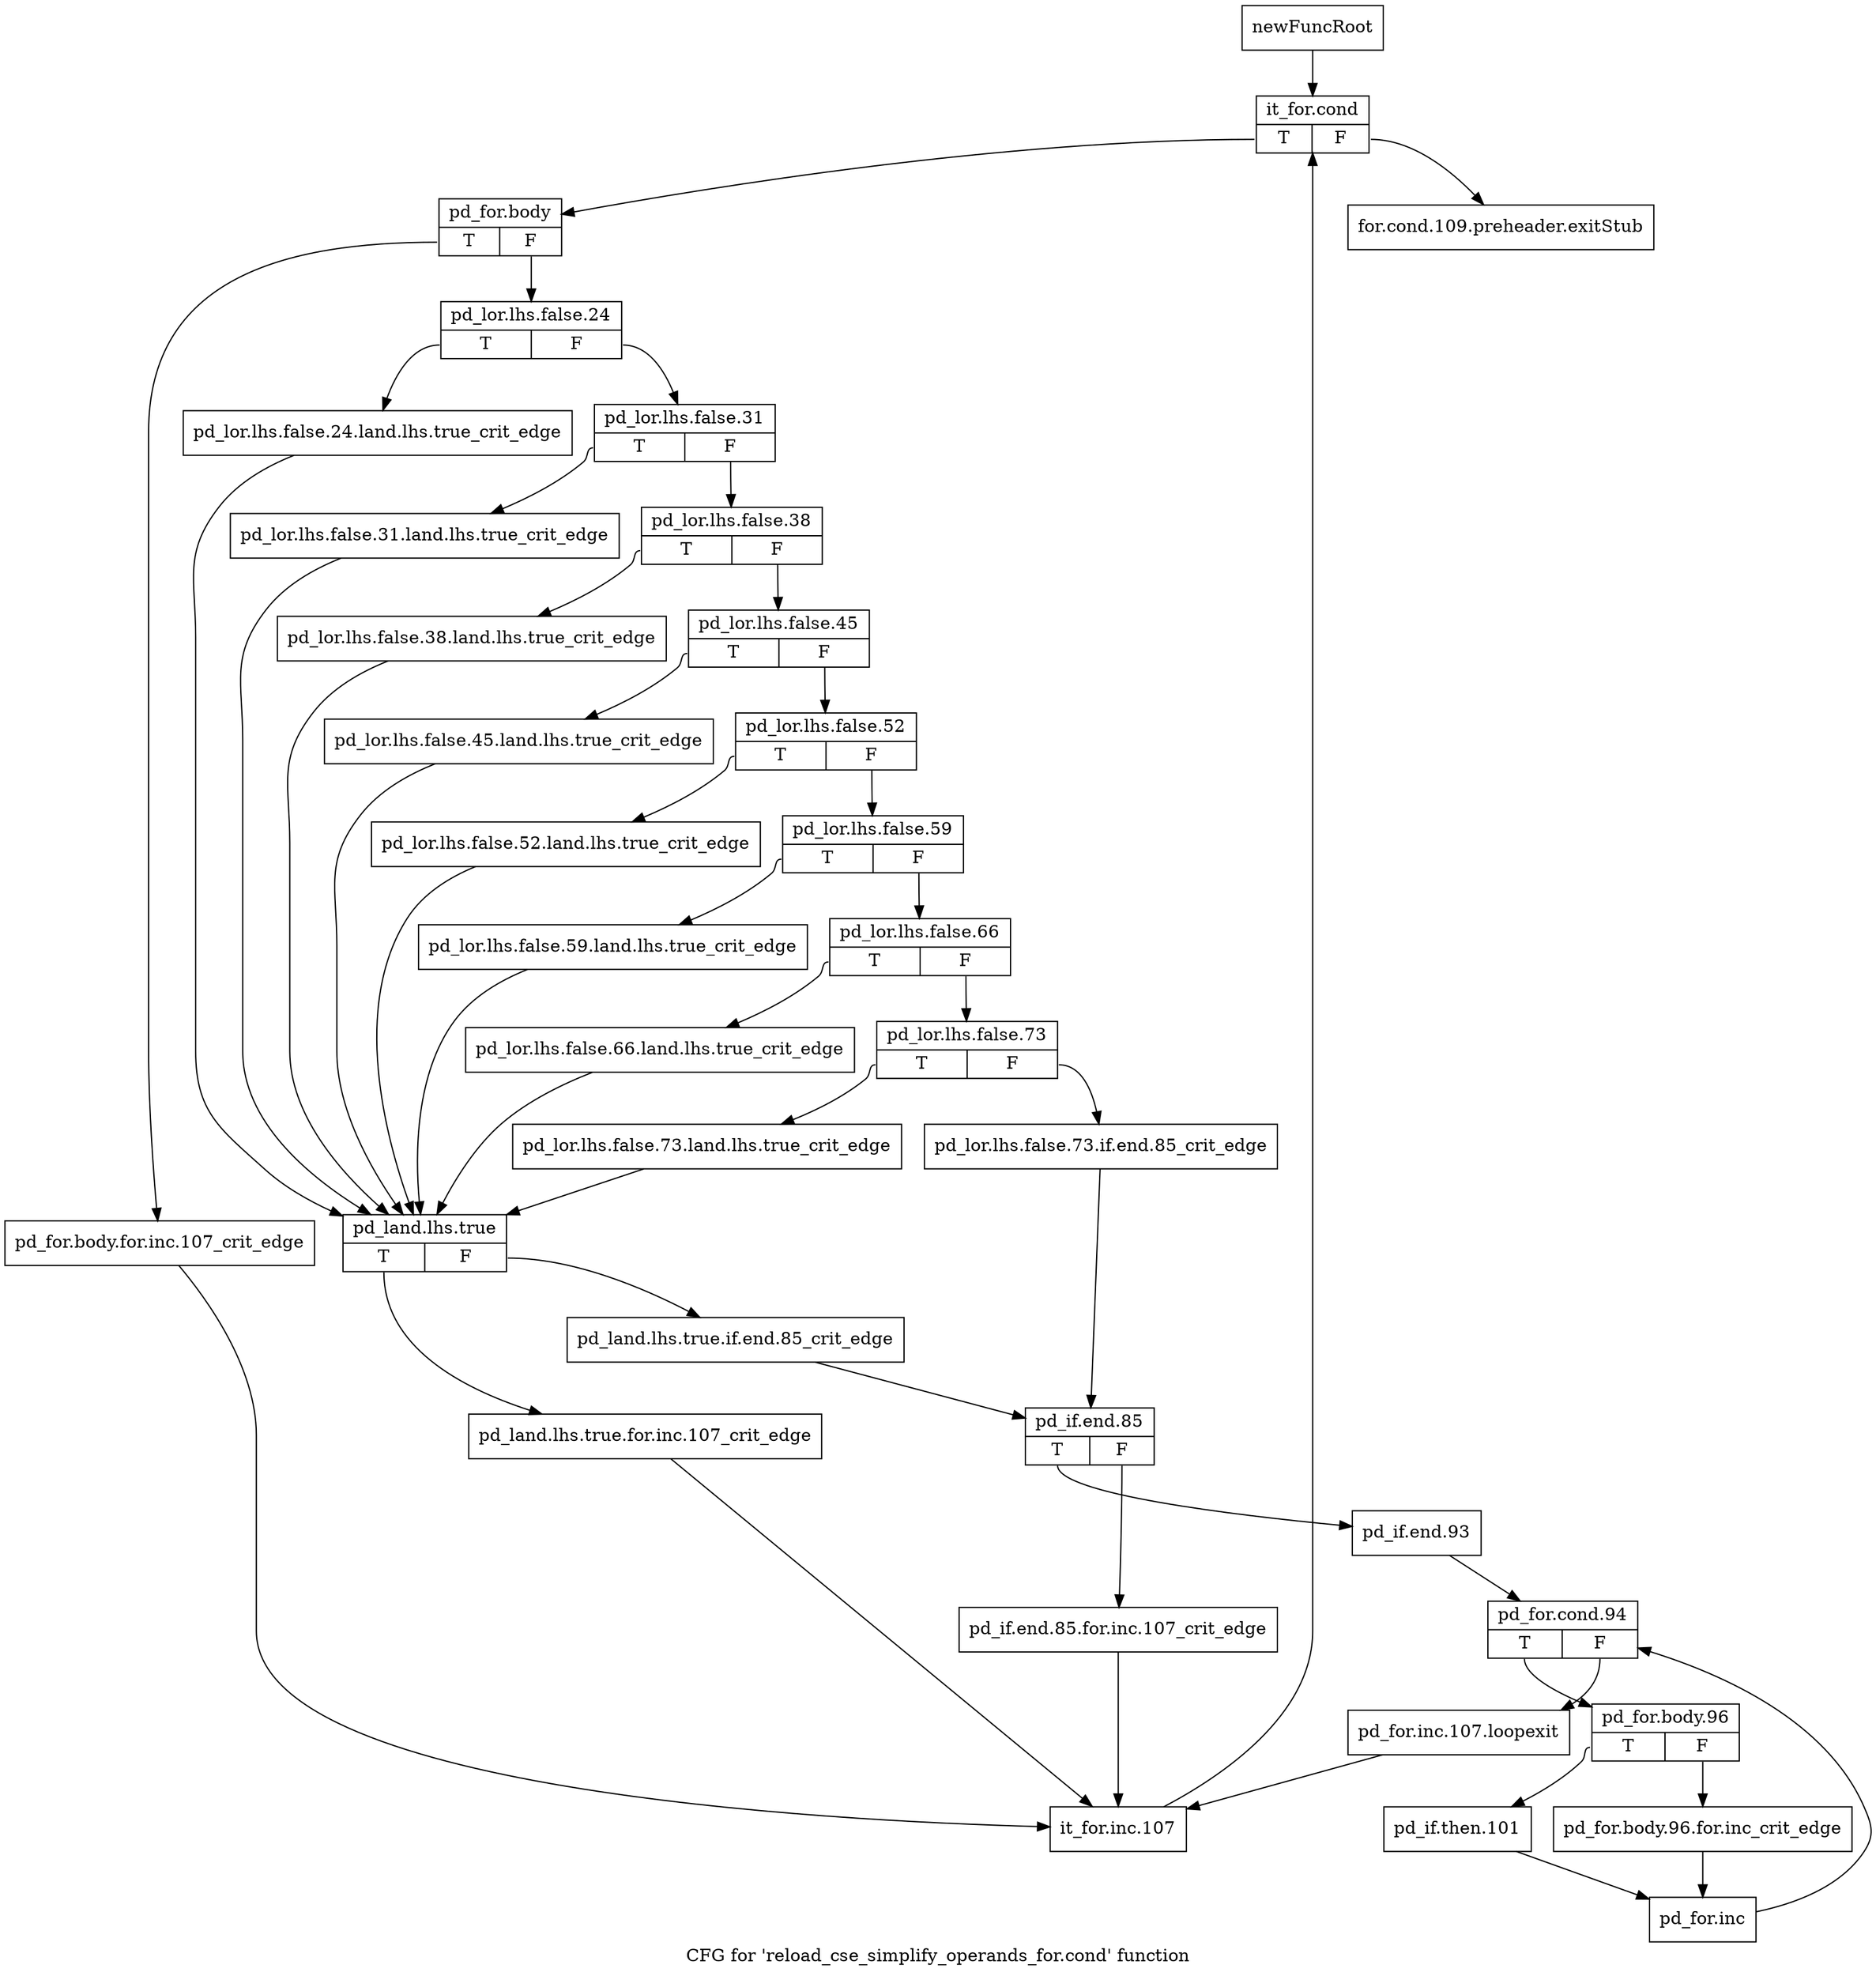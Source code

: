 digraph "CFG for 'reload_cse_simplify_operands_for.cond' function" {
	label="CFG for 'reload_cse_simplify_operands_for.cond' function";

	Node0xbe91260 [shape=record,label="{newFuncRoot}"];
	Node0xbe91260 -> Node0xbe96190;
	Node0xbe96140 [shape=record,label="{for.cond.109.preheader.exitStub}"];
	Node0xbe96190 [shape=record,label="{it_for.cond|{<s0>T|<s1>F}}"];
	Node0xbe96190:s0 -> Node0xbe961e0;
	Node0xbe96190:s1 -> Node0xbe96140;
	Node0xbe961e0 [shape=record,label="{pd_for.body|{<s0>T|<s1>F}}"];
	Node0xbe961e0:s0 -> Node0xbe96b40;
	Node0xbe961e0:s1 -> Node0xbe96230;
	Node0xbe96230 [shape=record,label="{pd_lor.lhs.false.24|{<s0>T|<s1>F}}"];
	Node0xbe96230:s0 -> Node0xbe96730;
	Node0xbe96230:s1 -> Node0xbe96280;
	Node0xbe96280 [shape=record,label="{pd_lor.lhs.false.31|{<s0>T|<s1>F}}"];
	Node0xbe96280:s0 -> Node0xbe966e0;
	Node0xbe96280:s1 -> Node0xbe962d0;
	Node0xbe962d0 [shape=record,label="{pd_lor.lhs.false.38|{<s0>T|<s1>F}}"];
	Node0xbe962d0:s0 -> Node0xbe96690;
	Node0xbe962d0:s1 -> Node0xbe96320;
	Node0xbe96320 [shape=record,label="{pd_lor.lhs.false.45|{<s0>T|<s1>F}}"];
	Node0xbe96320:s0 -> Node0xbe96640;
	Node0xbe96320:s1 -> Node0xbe96370;
	Node0xbe96370 [shape=record,label="{pd_lor.lhs.false.52|{<s0>T|<s1>F}}"];
	Node0xbe96370:s0 -> Node0xbe965f0;
	Node0xbe96370:s1 -> Node0xbe963c0;
	Node0xbe963c0 [shape=record,label="{pd_lor.lhs.false.59|{<s0>T|<s1>F}}"];
	Node0xbe963c0:s0 -> Node0xbe965a0;
	Node0xbe963c0:s1 -> Node0xbe96410;
	Node0xbe96410 [shape=record,label="{pd_lor.lhs.false.66|{<s0>T|<s1>F}}"];
	Node0xbe96410:s0 -> Node0xbe96550;
	Node0xbe96410:s1 -> Node0xbe96460;
	Node0xbe96460 [shape=record,label="{pd_lor.lhs.false.73|{<s0>T|<s1>F}}"];
	Node0xbe96460:s0 -> Node0xbe96500;
	Node0xbe96460:s1 -> Node0xbe964b0;
	Node0xbe964b0 [shape=record,label="{pd_lor.lhs.false.73.if.end.85_crit_edge}"];
	Node0xbe964b0 -> Node0xbe96820;
	Node0xbe96500 [shape=record,label="{pd_lor.lhs.false.73.land.lhs.true_crit_edge}"];
	Node0xbe96500 -> Node0xbe96780;
	Node0xbe96550 [shape=record,label="{pd_lor.lhs.false.66.land.lhs.true_crit_edge}"];
	Node0xbe96550 -> Node0xbe96780;
	Node0xbe965a0 [shape=record,label="{pd_lor.lhs.false.59.land.lhs.true_crit_edge}"];
	Node0xbe965a0 -> Node0xbe96780;
	Node0xbe965f0 [shape=record,label="{pd_lor.lhs.false.52.land.lhs.true_crit_edge}"];
	Node0xbe965f0 -> Node0xbe96780;
	Node0xbe96640 [shape=record,label="{pd_lor.lhs.false.45.land.lhs.true_crit_edge}"];
	Node0xbe96640 -> Node0xbe96780;
	Node0xbe96690 [shape=record,label="{pd_lor.lhs.false.38.land.lhs.true_crit_edge}"];
	Node0xbe96690 -> Node0xbe96780;
	Node0xbe966e0 [shape=record,label="{pd_lor.lhs.false.31.land.lhs.true_crit_edge}"];
	Node0xbe966e0 -> Node0xbe96780;
	Node0xbe96730 [shape=record,label="{pd_lor.lhs.false.24.land.lhs.true_crit_edge}"];
	Node0xbe96730 -> Node0xbe96780;
	Node0xbe96780 [shape=record,label="{pd_land.lhs.true|{<s0>T|<s1>F}}"];
	Node0xbe96780:s0 -> Node0xbe96af0;
	Node0xbe96780:s1 -> Node0xbe967d0;
	Node0xbe967d0 [shape=record,label="{pd_land.lhs.true.if.end.85_crit_edge}"];
	Node0xbe967d0 -> Node0xbe96820;
	Node0xbe96820 [shape=record,label="{pd_if.end.85|{<s0>T|<s1>F}}"];
	Node0xbe96820:s0 -> Node0xbe968c0;
	Node0xbe96820:s1 -> Node0xbe96870;
	Node0xbe96870 [shape=record,label="{pd_if.end.85.for.inc.107_crit_edge}"];
	Node0xbe96870 -> Node0xbe96b90;
	Node0xbe968c0 [shape=record,label="{pd_if.end.93}"];
	Node0xbe968c0 -> Node0xbe96910;
	Node0xbe96910 [shape=record,label="{pd_for.cond.94|{<s0>T|<s1>F}}"];
	Node0xbe96910:s0 -> Node0xbe969b0;
	Node0xbe96910:s1 -> Node0xbe96960;
	Node0xbe96960 [shape=record,label="{pd_for.inc.107.loopexit}"];
	Node0xbe96960 -> Node0xbe96b90;
	Node0xbe969b0 [shape=record,label="{pd_for.body.96|{<s0>T|<s1>F}}"];
	Node0xbe969b0:s0 -> Node0xbe96a50;
	Node0xbe969b0:s1 -> Node0xbe96a00;
	Node0xbe96a00 [shape=record,label="{pd_for.body.96.for.inc_crit_edge}"];
	Node0xbe96a00 -> Node0xbe96aa0;
	Node0xbe96a50 [shape=record,label="{pd_if.then.101}"];
	Node0xbe96a50 -> Node0xbe96aa0;
	Node0xbe96aa0 [shape=record,label="{pd_for.inc}"];
	Node0xbe96aa0 -> Node0xbe96910;
	Node0xbe96af0 [shape=record,label="{pd_land.lhs.true.for.inc.107_crit_edge}"];
	Node0xbe96af0 -> Node0xbe96b90;
	Node0xbe96b40 [shape=record,label="{pd_for.body.for.inc.107_crit_edge}"];
	Node0xbe96b40 -> Node0xbe96b90;
	Node0xbe96b90 [shape=record,label="{it_for.inc.107}"];
	Node0xbe96b90 -> Node0xbe96190;
}
